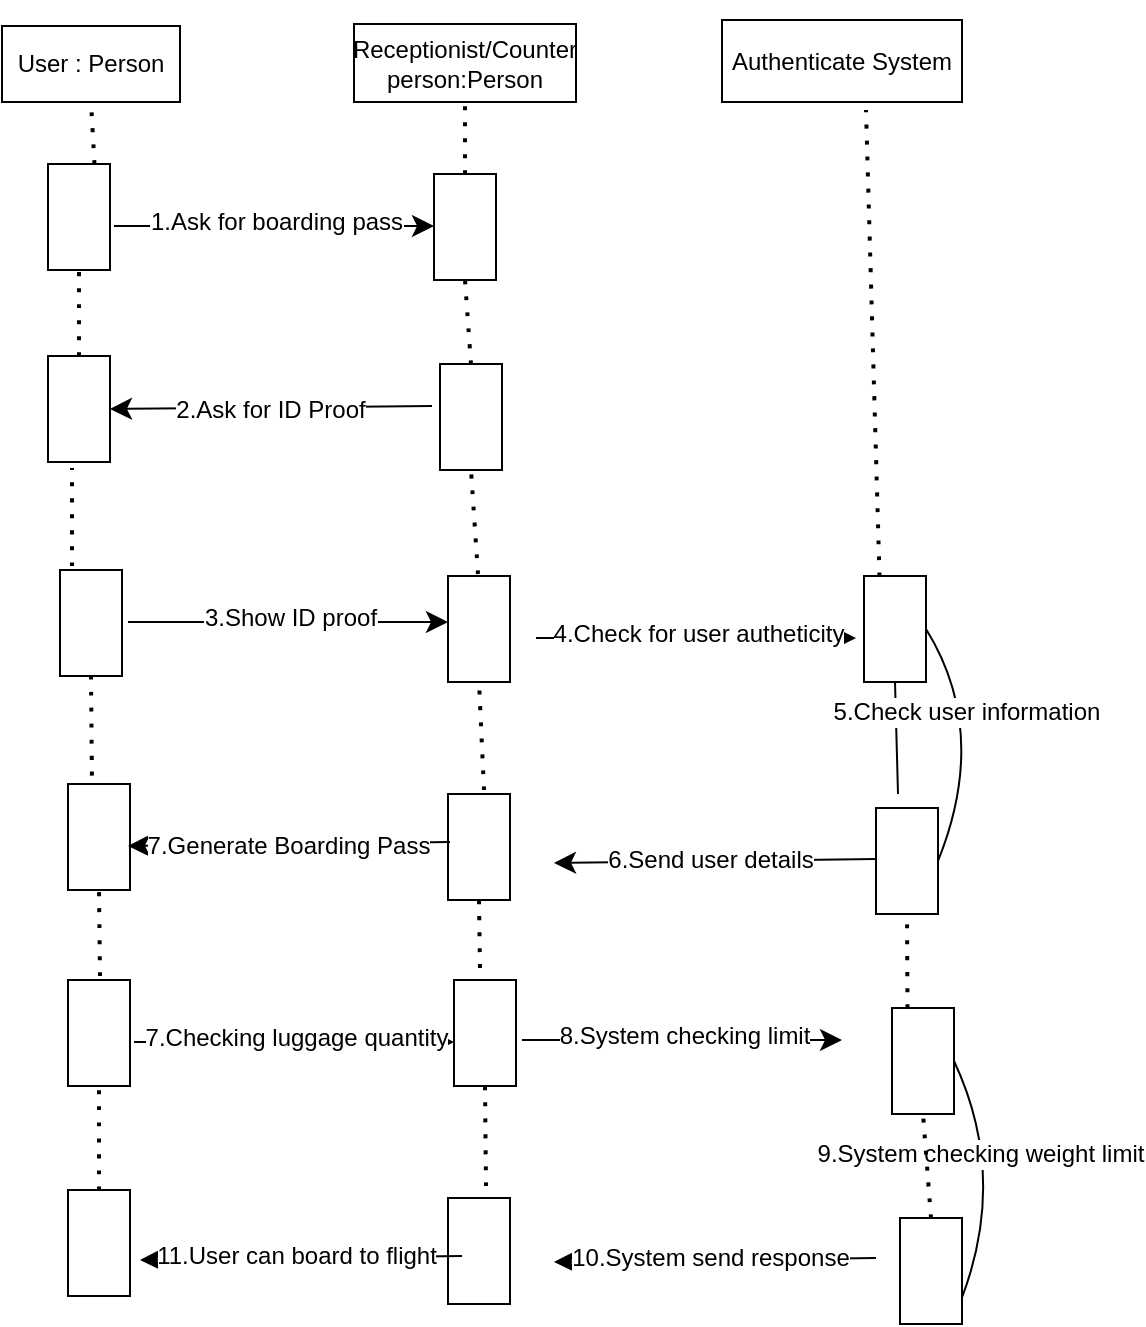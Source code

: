 <mxfile version="25.0.3">
  <diagram name="Page-1" id="8WcSc6DOCWLDvUvgZ5uq">
    <mxGraphModel dx="1073" dy="444" grid="0" gridSize="10" guides="1" tooltips="1" connect="1" arrows="1" fold="1" page="0" pageScale="1" pageWidth="850" pageHeight="1100" math="0" shadow="0">
      <root>
        <mxCell id="0" />
        <mxCell id="1" parent="0" />
        <mxCell id="gm0AA_5XcxrUGEXG0xiD-1" value="User : Person" style="rounded=0;whiteSpace=wrap;html=1;" vertex="1" parent="1">
          <mxGeometry x="-38" y="106" width="89" height="38" as="geometry" />
        </mxCell>
        <mxCell id="gm0AA_5XcxrUGEXG0xiD-2" value="Authenticate System" style="rounded=0;whiteSpace=wrap;html=1;" vertex="1" parent="1">
          <mxGeometry x="322" y="103" width="120" height="41" as="geometry" />
        </mxCell>
        <mxCell id="gm0AA_5XcxrUGEXG0xiD-3" value="Receptionist/Counter person:Person" style="rounded=0;whiteSpace=wrap;html=1;" vertex="1" parent="1">
          <mxGeometry x="138" y="105" width="111" height="39" as="geometry" />
        </mxCell>
        <mxCell id="gm0AA_5XcxrUGEXG0xiD-4" style="edgeStyle=none;curved=1;rounded=0;orthogonalLoop=1;jettySize=auto;html=1;exitX=0.5;exitY=0;exitDx=0;exitDy=0;fontSize=12;startSize=8;endSize=8;" edge="1" parent="1" source="gm0AA_5XcxrUGEXG0xiD-2" target="gm0AA_5XcxrUGEXG0xiD-2">
          <mxGeometry relative="1" as="geometry" />
        </mxCell>
        <mxCell id="gm0AA_5XcxrUGEXG0xiD-5" style="edgeStyle=none;curved=1;rounded=0;orthogonalLoop=1;jettySize=auto;html=1;exitX=1;exitY=0.5;exitDx=0;exitDy=0;fontSize=12;startSize=8;endSize=8;" edge="1" parent="1" source="gm0AA_5XcxrUGEXG0xiD-2" target="gm0AA_5XcxrUGEXG0xiD-2">
          <mxGeometry relative="1" as="geometry" />
        </mxCell>
        <mxCell id="gm0AA_5XcxrUGEXG0xiD-6" style="edgeStyle=none;curved=1;rounded=0;orthogonalLoop=1;jettySize=auto;html=1;exitX=0;exitY=0;exitDx=0;exitDy=0;fontSize=12;startSize=8;endSize=8;" edge="1" parent="1" source="gm0AA_5XcxrUGEXG0xiD-2" target="gm0AA_5XcxrUGEXG0xiD-2">
          <mxGeometry relative="1" as="geometry" />
        </mxCell>
        <mxCell id="gm0AA_5XcxrUGEXG0xiD-7" value="" style="rounded=0;whiteSpace=wrap;html=1;" vertex="1" parent="1">
          <mxGeometry x="-15" y="175" width="31" height="53" as="geometry" />
        </mxCell>
        <mxCell id="gm0AA_5XcxrUGEXG0xiD-8" value="" style="rounded=0;whiteSpace=wrap;html=1;" vertex="1" parent="1">
          <mxGeometry x="181" y="275" width="31" height="53" as="geometry" />
        </mxCell>
        <mxCell id="gm0AA_5XcxrUGEXG0xiD-9" value="" style="rounded=0;whiteSpace=wrap;html=1;" vertex="1" parent="1">
          <mxGeometry x="178" y="180" width="31" height="53" as="geometry" />
        </mxCell>
        <mxCell id="gm0AA_5XcxrUGEXG0xiD-18" value="" style="endArrow=classic;html=1;rounded=0;fontSize=12;startSize=8;endSize=8;curved=1;" edge="1" parent="1">
          <mxGeometry relative="1" as="geometry">
            <mxPoint x="18" y="206" as="sourcePoint" />
            <mxPoint x="178" y="206" as="targetPoint" />
          </mxGeometry>
        </mxCell>
        <mxCell id="gm0AA_5XcxrUGEXG0xiD-22" value="1.Ask for boarding pass" style="edgeLabel;html=1;align=center;verticalAlign=middle;resizable=0;points=[];fontSize=12;" vertex="1" connectable="0" parent="gm0AA_5XcxrUGEXG0xiD-18">
          <mxGeometry x="0.007" y="2" relative="1" as="geometry">
            <mxPoint as="offset" />
          </mxGeometry>
        </mxCell>
        <mxCell id="gm0AA_5XcxrUGEXG0xiD-37" value="" style="endArrow=classic;html=1;rounded=0;fontSize=12;startSize=8;endSize=8;curved=1;entryX=1;entryY=0.5;entryDx=0;entryDy=0;" edge="1" parent="1" target="gm0AA_5XcxrUGEXG0xiD-39">
          <mxGeometry relative="1" as="geometry">
            <mxPoint x="177" y="296" as="sourcePoint" />
            <mxPoint x="33" y="296" as="targetPoint" />
          </mxGeometry>
        </mxCell>
        <mxCell id="gm0AA_5XcxrUGEXG0xiD-38" value="Label" style="edgeLabel;resizable=0;html=1;fontSize=12;;align=center;verticalAlign=middle;" connectable="0" vertex="1" parent="gm0AA_5XcxrUGEXG0xiD-37">
          <mxGeometry relative="1" as="geometry" />
        </mxCell>
        <mxCell id="gm0AA_5XcxrUGEXG0xiD-41" value="2.Ask for ID Proof" style="edgeLabel;html=1;align=center;verticalAlign=middle;resizable=0;points=[];fontSize=12;" vertex="1" connectable="0" parent="gm0AA_5XcxrUGEXG0xiD-37">
          <mxGeometry x="0.012" y="1" relative="1" as="geometry">
            <mxPoint as="offset" />
          </mxGeometry>
        </mxCell>
        <mxCell id="gm0AA_5XcxrUGEXG0xiD-39" value="" style="rounded=0;whiteSpace=wrap;html=1;" vertex="1" parent="1">
          <mxGeometry x="-15" y="271" width="31" height="53" as="geometry" />
        </mxCell>
        <mxCell id="gm0AA_5XcxrUGEXG0xiD-42" value="" style="rounded=0;whiteSpace=wrap;html=1;" vertex="1" parent="1">
          <mxGeometry x="-9" y="378" width="31" height="53" as="geometry" />
        </mxCell>
        <mxCell id="gm0AA_5XcxrUGEXG0xiD-43" value="" style="rounded=0;whiteSpace=wrap;html=1;" vertex="1" parent="1">
          <mxGeometry x="185" y="381" width="31" height="53" as="geometry" />
        </mxCell>
        <mxCell id="gm0AA_5XcxrUGEXG0xiD-45" value="" style="endArrow=classic;html=1;rounded=0;fontSize=12;startSize=8;endSize=8;curved=1;" edge="1" parent="1">
          <mxGeometry relative="1" as="geometry">
            <mxPoint x="25" y="404" as="sourcePoint" />
            <mxPoint x="185" y="404" as="targetPoint" />
          </mxGeometry>
        </mxCell>
        <mxCell id="gm0AA_5XcxrUGEXG0xiD-46" value="3.Show ID proof" style="edgeLabel;html=1;align=center;verticalAlign=middle;resizable=0;points=[];fontSize=12;" vertex="1" connectable="0" parent="gm0AA_5XcxrUGEXG0xiD-45">
          <mxGeometry x="0.007" y="2" relative="1" as="geometry">
            <mxPoint as="offset" />
          </mxGeometry>
        </mxCell>
        <mxCell id="gm0AA_5XcxrUGEXG0xiD-47" value="" style="rounded=0;whiteSpace=wrap;html=1;" vertex="1" parent="1">
          <mxGeometry x="399" y="497" width="31" height="53" as="geometry" />
        </mxCell>
        <mxCell id="gm0AA_5XcxrUGEXG0xiD-48" value="" style="rounded=0;whiteSpace=wrap;html=1;" vertex="1" parent="1">
          <mxGeometry x="393" y="381" width="31" height="53" as="geometry" />
        </mxCell>
        <mxCell id="gm0AA_5XcxrUGEXG0xiD-49" value="" style="endArrow=classic;html=1;rounded=0;fontSize=12;startSize=8;endSize=8;curved=1;" edge="1" parent="1">
          <mxGeometry relative="1" as="geometry">
            <mxPoint x="229" y="412" as="sourcePoint" />
            <mxPoint x="389" y="412" as="targetPoint" />
          </mxGeometry>
        </mxCell>
        <mxCell id="gm0AA_5XcxrUGEXG0xiD-50" value="4.Check for user autheticity" style="edgeLabel;html=1;align=center;verticalAlign=middle;resizable=0;points=[];fontSize=12;" vertex="1" connectable="0" parent="gm0AA_5XcxrUGEXG0xiD-49">
          <mxGeometry x="0.007" y="2" relative="1" as="geometry">
            <mxPoint as="offset" />
          </mxGeometry>
        </mxCell>
        <mxCell id="gm0AA_5XcxrUGEXG0xiD-51" value="" style="endArrow=classic;html=1;rounded=0;fontSize=12;startSize=8;endSize=8;curved=1;entryX=1;entryY=0.5;entryDx=0;entryDy=0;" edge="1" parent="1">
          <mxGeometry relative="1" as="geometry">
            <mxPoint x="399" y="522.5" as="sourcePoint" />
            <mxPoint x="238" y="524.5" as="targetPoint" />
          </mxGeometry>
        </mxCell>
        <mxCell id="gm0AA_5XcxrUGEXG0xiD-52" value="Label" style="edgeLabel;resizable=0;html=1;fontSize=12;;align=center;verticalAlign=middle;" connectable="0" vertex="1" parent="gm0AA_5XcxrUGEXG0xiD-51">
          <mxGeometry relative="1" as="geometry" />
        </mxCell>
        <mxCell id="gm0AA_5XcxrUGEXG0xiD-53" value="6.Send user details" style="edgeLabel;html=1;align=center;verticalAlign=middle;resizable=0;points=[];fontSize=12;" vertex="1" connectable="0" parent="gm0AA_5XcxrUGEXG0xiD-51">
          <mxGeometry x="0.012" y="1" relative="1" as="geometry">
            <mxPoint x="-2" y="-2" as="offset" />
          </mxGeometry>
        </mxCell>
        <mxCell id="gm0AA_5XcxrUGEXG0xiD-54" value="" style="endArrow=none;html=1;rounded=0;fontSize=12;startSize=8;endSize=8;curved=1;entryX=0.5;entryY=1;entryDx=0;entryDy=0;" edge="1" parent="1" target="gm0AA_5XcxrUGEXG0xiD-48">
          <mxGeometry width="50" height="50" relative="1" as="geometry">
            <mxPoint x="410" y="490" as="sourcePoint" />
            <mxPoint x="408" y="438" as="targetPoint" />
          </mxGeometry>
        </mxCell>
        <mxCell id="gm0AA_5XcxrUGEXG0xiD-55" value="" style="endArrow=none;html=1;rounded=0;fontSize=12;startSize=8;endSize=8;curved=1;entryX=1;entryY=0.5;entryDx=0;entryDy=0;exitX=1;exitY=0.5;exitDx=0;exitDy=0;" edge="1" parent="1" source="gm0AA_5XcxrUGEXG0xiD-47" target="gm0AA_5XcxrUGEXG0xiD-48">
          <mxGeometry width="50" height="50" relative="1" as="geometry">
            <mxPoint x="175" y="497" as="sourcePoint" />
            <mxPoint x="225" y="447" as="targetPoint" />
            <Array as="points">
              <mxPoint x="456" y="459" />
            </Array>
          </mxGeometry>
        </mxCell>
        <mxCell id="gm0AA_5XcxrUGEXG0xiD-56" value="5.Check user information" style="edgeLabel;html=1;align=center;verticalAlign=middle;resizable=0;points=[];fontSize=12;" vertex="1" connectable="0" parent="gm0AA_5XcxrUGEXG0xiD-55">
          <mxGeometry x="0.303" y="5" relative="1" as="geometry">
            <mxPoint as="offset" />
          </mxGeometry>
        </mxCell>
        <mxCell id="gm0AA_5XcxrUGEXG0xiD-60" value="" style="rounded=0;whiteSpace=wrap;html=1;" vertex="1" parent="1">
          <mxGeometry x="185" y="490" width="31" height="53" as="geometry" />
        </mxCell>
        <mxCell id="gm0AA_5XcxrUGEXG0xiD-61" value="" style="rounded=0;whiteSpace=wrap;html=1;" vertex="1" parent="1">
          <mxGeometry x="-5" y="485" width="31" height="53" as="geometry" />
        </mxCell>
        <mxCell id="gm0AA_5XcxrUGEXG0xiD-62" value="" style="endArrow=classic;html=1;rounded=0;fontSize=12;startSize=8;endSize=8;curved=1;entryX=1;entryY=0.5;entryDx=0;entryDy=0;" edge="1" parent="1">
          <mxGeometry relative="1" as="geometry">
            <mxPoint x="186" y="514" as="sourcePoint" />
            <mxPoint x="25" y="516" as="targetPoint" />
          </mxGeometry>
        </mxCell>
        <mxCell id="gm0AA_5XcxrUGEXG0xiD-63" value="Label" style="edgeLabel;resizable=0;html=1;fontSize=12;;align=center;verticalAlign=middle;" connectable="0" vertex="1" parent="gm0AA_5XcxrUGEXG0xiD-62">
          <mxGeometry relative="1" as="geometry" />
        </mxCell>
        <mxCell id="gm0AA_5XcxrUGEXG0xiD-64" value="7.Generate Boarding Pass" style="edgeLabel;html=1;align=center;verticalAlign=middle;resizable=0;points=[];fontSize=12;" vertex="1" connectable="0" parent="gm0AA_5XcxrUGEXG0xiD-62">
          <mxGeometry x="0.012" y="1" relative="1" as="geometry">
            <mxPoint as="offset" />
          </mxGeometry>
        </mxCell>
        <mxCell id="gm0AA_5XcxrUGEXG0xiD-65" value="" style="endArrow=none;dashed=1;html=1;dashPattern=1 3;strokeWidth=2;rounded=0;fontSize=12;startSize=8;endSize=8;curved=1;entryX=0.5;entryY=1;entryDx=0;entryDy=0;exitX=0.75;exitY=0;exitDx=0;exitDy=0;" edge="1" parent="1" source="gm0AA_5XcxrUGEXG0xiD-7" target="gm0AA_5XcxrUGEXG0xiD-1">
          <mxGeometry width="50" height="50" relative="1" as="geometry">
            <mxPoint x="166" y="364" as="sourcePoint" />
            <mxPoint x="216" y="314" as="targetPoint" />
          </mxGeometry>
        </mxCell>
        <mxCell id="gm0AA_5XcxrUGEXG0xiD-66" value="" style="endArrow=none;dashed=1;html=1;dashPattern=1 3;strokeWidth=2;rounded=0;fontSize=12;startSize=8;endSize=8;curved=1;entryX=0.5;entryY=1;entryDx=0;entryDy=0;exitX=0.5;exitY=0;exitDx=0;exitDy=0;" edge="1" parent="1" source="gm0AA_5XcxrUGEXG0xiD-39" target="gm0AA_5XcxrUGEXG0xiD-7">
          <mxGeometry width="50" height="50" relative="1" as="geometry">
            <mxPoint x="166" y="364" as="sourcePoint" />
            <mxPoint x="216" y="314" as="targetPoint" />
          </mxGeometry>
        </mxCell>
        <mxCell id="gm0AA_5XcxrUGEXG0xiD-67" value="" style="endArrow=none;dashed=1;html=1;dashPattern=1 3;strokeWidth=2;rounded=0;fontSize=12;startSize=8;endSize=8;curved=1;" edge="1" parent="1">
          <mxGeometry width="50" height="50" relative="1" as="geometry">
            <mxPoint x="-3" y="376" as="sourcePoint" />
            <mxPoint x="-3" y="327" as="targetPoint" />
          </mxGeometry>
        </mxCell>
        <mxCell id="gm0AA_5XcxrUGEXG0xiD-68" value="" style="endArrow=none;dashed=1;html=1;dashPattern=1 3;strokeWidth=2;rounded=0;fontSize=12;startSize=8;endSize=8;curved=1;exitX=0.5;exitY=1;exitDx=0;exitDy=0;" edge="1" parent="1" source="gm0AA_5XcxrUGEXG0xiD-42">
          <mxGeometry width="50" height="50" relative="1" as="geometry">
            <mxPoint x="166" y="403" as="sourcePoint" />
            <mxPoint x="7" y="485" as="targetPoint" />
          </mxGeometry>
        </mxCell>
        <mxCell id="gm0AA_5XcxrUGEXG0xiD-69" value="" style="endArrow=none;dashed=1;html=1;dashPattern=1 3;strokeWidth=2;rounded=0;fontSize=12;startSize=8;endSize=8;curved=1;entryX=0.5;entryY=1;entryDx=0;entryDy=0;exitX=0.5;exitY=0;exitDx=0;exitDy=0;" edge="1" parent="1" source="gm0AA_5XcxrUGEXG0xiD-9" target="gm0AA_5XcxrUGEXG0xiD-3">
          <mxGeometry width="50" height="50" relative="1" as="geometry">
            <mxPoint x="166" y="334" as="sourcePoint" />
            <mxPoint x="216" y="284" as="targetPoint" />
          </mxGeometry>
        </mxCell>
        <mxCell id="gm0AA_5XcxrUGEXG0xiD-70" value="" style="endArrow=none;dashed=1;html=1;dashPattern=1 3;strokeWidth=2;rounded=0;fontSize=12;startSize=8;endSize=8;curved=1;entryX=0.5;entryY=1;entryDx=0;entryDy=0;exitX=0.5;exitY=0;exitDx=0;exitDy=0;" edge="1" parent="1" source="gm0AA_5XcxrUGEXG0xiD-8" target="gm0AA_5XcxrUGEXG0xiD-9">
          <mxGeometry width="50" height="50" relative="1" as="geometry">
            <mxPoint x="166" y="334" as="sourcePoint" />
            <mxPoint x="216" y="284" as="targetPoint" />
          </mxGeometry>
        </mxCell>
        <mxCell id="gm0AA_5XcxrUGEXG0xiD-71" value="" style="endArrow=none;dashed=1;html=1;dashPattern=1 3;strokeWidth=2;rounded=0;fontSize=12;startSize=8;endSize=8;curved=1;entryX=0.5;entryY=1;entryDx=0;entryDy=0;" edge="1" parent="1" target="gm0AA_5XcxrUGEXG0xiD-8">
          <mxGeometry width="50" height="50" relative="1" as="geometry">
            <mxPoint x="200" y="380" as="sourcePoint" />
            <mxPoint x="216" y="284" as="targetPoint" />
          </mxGeometry>
        </mxCell>
        <mxCell id="gm0AA_5XcxrUGEXG0xiD-72" value="" style="endArrow=none;dashed=1;html=1;dashPattern=1 3;strokeWidth=2;rounded=0;fontSize=12;startSize=8;endSize=8;curved=1;entryX=0.5;entryY=1;entryDx=0;entryDy=0;" edge="1" parent="1" target="gm0AA_5XcxrUGEXG0xiD-43">
          <mxGeometry width="50" height="50" relative="1" as="geometry">
            <mxPoint x="203" y="488" as="sourcePoint" />
            <mxPoint x="216" y="371" as="targetPoint" />
          </mxGeometry>
        </mxCell>
        <mxCell id="gm0AA_5XcxrUGEXG0xiD-73" value="" style="endArrow=none;dashed=1;html=1;dashPattern=1 3;strokeWidth=2;rounded=0;fontSize=12;startSize=8;endSize=8;curved=1;exitX=0.25;exitY=0;exitDx=0;exitDy=0;" edge="1" parent="1" source="gm0AA_5XcxrUGEXG0xiD-48">
          <mxGeometry width="50" height="50" relative="1" as="geometry">
            <mxPoint x="166" y="331" as="sourcePoint" />
            <mxPoint x="394" y="148" as="targetPoint" />
          </mxGeometry>
        </mxCell>
        <mxCell id="gm0AA_5XcxrUGEXG0xiD-74" value="" style="rounded=0;whiteSpace=wrap;html=1;" vertex="1" parent="1">
          <mxGeometry x="-5" y="583" width="31" height="53" as="geometry" />
        </mxCell>
        <mxCell id="gm0AA_5XcxrUGEXG0xiD-75" value="" style="rounded=0;whiteSpace=wrap;html=1;" vertex="1" parent="1">
          <mxGeometry x="188" y="583" width="31" height="53" as="geometry" />
        </mxCell>
        <mxCell id="gm0AA_5XcxrUGEXG0xiD-76" value="" style="rounded=0;whiteSpace=wrap;html=1;" vertex="1" parent="1">
          <mxGeometry x="407" y="597" width="31" height="53" as="geometry" />
        </mxCell>
        <mxCell id="gm0AA_5XcxrUGEXG0xiD-77" value="" style="rounded=0;whiteSpace=wrap;html=1;" vertex="1" parent="1">
          <mxGeometry x="-5" y="688" width="31" height="53" as="geometry" />
        </mxCell>
        <mxCell id="gm0AA_5XcxrUGEXG0xiD-78" value="" style="rounded=0;whiteSpace=wrap;html=1;" vertex="1" parent="1">
          <mxGeometry x="185" y="692" width="31" height="53" as="geometry" />
        </mxCell>
        <mxCell id="gm0AA_5XcxrUGEXG0xiD-79" value="" style="rounded=0;whiteSpace=wrap;html=1;" vertex="1" parent="1">
          <mxGeometry x="411" y="702" width="31" height="53" as="geometry" />
        </mxCell>
        <mxCell id="gm0AA_5XcxrUGEXG0xiD-80" value="" style="endArrow=classic;html=1;rounded=0;fontSize=12;startSize=8;endSize=8;curved=1;" edge="1" parent="1">
          <mxGeometry relative="1" as="geometry">
            <mxPoint x="28" y="614" as="sourcePoint" />
            <mxPoint x="188" y="614" as="targetPoint" />
          </mxGeometry>
        </mxCell>
        <mxCell id="gm0AA_5XcxrUGEXG0xiD-81" value="7.Checking luggage quantity" style="edgeLabel;html=1;align=center;verticalAlign=middle;resizable=0;points=[];fontSize=12;" vertex="1" connectable="0" parent="gm0AA_5XcxrUGEXG0xiD-80">
          <mxGeometry x="0.007" y="2" relative="1" as="geometry">
            <mxPoint as="offset" />
          </mxGeometry>
        </mxCell>
        <mxCell id="gm0AA_5XcxrUGEXG0xiD-82" value="" style="endArrow=classic;html=1;rounded=0;fontSize=12;startSize=8;endSize=8;curved=1;" edge="1" parent="1">
          <mxGeometry relative="1" as="geometry">
            <mxPoint x="222" y="613" as="sourcePoint" />
            <mxPoint x="382" y="613" as="targetPoint" />
          </mxGeometry>
        </mxCell>
        <mxCell id="gm0AA_5XcxrUGEXG0xiD-83" value="8.System checking limit" style="edgeLabel;html=1;align=center;verticalAlign=middle;resizable=0;points=[];fontSize=12;" vertex="1" connectable="0" parent="gm0AA_5XcxrUGEXG0xiD-82">
          <mxGeometry x="0.007" y="2" relative="1" as="geometry">
            <mxPoint as="offset" />
          </mxGeometry>
        </mxCell>
        <mxCell id="gm0AA_5XcxrUGEXG0xiD-85" value="" style="endArrow=classic;html=1;rounded=0;fontSize=12;startSize=8;endSize=8;curved=1;entryX=1;entryY=0.5;entryDx=0;entryDy=0;" edge="1" parent="1">
          <mxGeometry relative="1" as="geometry">
            <mxPoint x="399" y="722" as="sourcePoint" />
            <mxPoint x="238" y="724" as="targetPoint" />
          </mxGeometry>
        </mxCell>
        <mxCell id="gm0AA_5XcxrUGEXG0xiD-86" value="Label" style="edgeLabel;resizable=0;html=1;fontSize=12;;align=center;verticalAlign=middle;" connectable="0" vertex="1" parent="gm0AA_5XcxrUGEXG0xiD-85">
          <mxGeometry relative="1" as="geometry" />
        </mxCell>
        <mxCell id="gm0AA_5XcxrUGEXG0xiD-87" value="10.System send response" style="edgeLabel;html=1;align=center;verticalAlign=middle;resizable=0;points=[];fontSize=12;" vertex="1" connectable="0" parent="gm0AA_5XcxrUGEXG0xiD-85">
          <mxGeometry x="0.012" y="1" relative="1" as="geometry">
            <mxPoint x="-2" y="-2" as="offset" />
          </mxGeometry>
        </mxCell>
        <mxCell id="gm0AA_5XcxrUGEXG0xiD-88" value="" style="endArrow=classic;html=1;rounded=0;fontSize=12;startSize=8;endSize=8;curved=1;entryX=1;entryY=0.5;entryDx=0;entryDy=0;" edge="1" parent="1">
          <mxGeometry relative="1" as="geometry">
            <mxPoint x="192" y="721" as="sourcePoint" />
            <mxPoint x="31" y="723" as="targetPoint" />
          </mxGeometry>
        </mxCell>
        <mxCell id="gm0AA_5XcxrUGEXG0xiD-89" value="Label" style="edgeLabel;resizable=0;html=1;fontSize=12;;align=center;verticalAlign=middle;" connectable="0" vertex="1" parent="gm0AA_5XcxrUGEXG0xiD-88">
          <mxGeometry relative="1" as="geometry" />
        </mxCell>
        <mxCell id="gm0AA_5XcxrUGEXG0xiD-90" value="11.User can board to flight" style="edgeLabel;html=1;align=center;verticalAlign=middle;resizable=0;points=[];fontSize=12;" vertex="1" connectable="0" parent="gm0AA_5XcxrUGEXG0xiD-88">
          <mxGeometry x="0.012" y="1" relative="1" as="geometry">
            <mxPoint x="-2" y="-2" as="offset" />
          </mxGeometry>
        </mxCell>
        <mxCell id="gm0AA_5XcxrUGEXG0xiD-91" value="" style="endArrow=none;html=1;rounded=0;fontSize=12;startSize=8;endSize=8;curved=1;entryX=1;entryY=0.5;entryDx=0;entryDy=0;exitX=1;exitY=0.75;exitDx=0;exitDy=0;" edge="1" parent="1" source="gm0AA_5XcxrUGEXG0xiD-79" target="gm0AA_5XcxrUGEXG0xiD-76">
          <mxGeometry width="50" height="50" relative="1" as="geometry">
            <mxPoint x="166" y="627" as="sourcePoint" />
            <mxPoint x="216" y="577" as="targetPoint" />
            <Array as="points">
              <mxPoint x="465" y="681" />
            </Array>
          </mxGeometry>
        </mxCell>
        <mxCell id="gm0AA_5XcxrUGEXG0xiD-92" value="9.System checking weight limit" style="edgeLabel;html=1;align=center;verticalAlign=middle;resizable=0;points=[];fontSize=12;" vertex="1" connectable="0" parent="gm0AA_5XcxrUGEXG0xiD-91">
          <mxGeometry x="0.257" y="8" relative="1" as="geometry">
            <mxPoint as="offset" />
          </mxGeometry>
        </mxCell>
        <mxCell id="gm0AA_5XcxrUGEXG0xiD-93" value="" style="endArrow=none;dashed=1;html=1;dashPattern=1 3;strokeWidth=2;rounded=0;fontSize=12;startSize=8;endSize=8;curved=1;entryX=0.5;entryY=1;entryDx=0;entryDy=0;" edge="1" parent="1" target="gm0AA_5XcxrUGEXG0xiD-61">
          <mxGeometry width="50" height="50" relative="1" as="geometry">
            <mxPoint x="11" y="581" as="sourcePoint" />
            <mxPoint x="215" y="527" as="targetPoint" />
          </mxGeometry>
        </mxCell>
        <mxCell id="gm0AA_5XcxrUGEXG0xiD-94" value="" style="endArrow=none;dashed=1;html=1;dashPattern=1 3;strokeWidth=2;rounded=0;fontSize=12;startSize=8;endSize=8;curved=1;entryX=0.5;entryY=1;entryDx=0;entryDy=0;" edge="1" parent="1" target="gm0AA_5XcxrUGEXG0xiD-60">
          <mxGeometry width="50" height="50" relative="1" as="geometry">
            <mxPoint x="201" y="577" as="sourcePoint" />
            <mxPoint x="215" y="527" as="targetPoint" />
          </mxGeometry>
        </mxCell>
        <mxCell id="gm0AA_5XcxrUGEXG0xiD-95" value="" style="endArrow=none;dashed=1;html=1;dashPattern=1 3;strokeWidth=2;rounded=0;fontSize=12;startSize=8;endSize=8;curved=1;entryX=0.5;entryY=1;entryDx=0;entryDy=0;exitX=0.25;exitY=0;exitDx=0;exitDy=0;" edge="1" parent="1" source="gm0AA_5XcxrUGEXG0xiD-76" target="gm0AA_5XcxrUGEXG0xiD-47">
          <mxGeometry width="50" height="50" relative="1" as="geometry">
            <mxPoint x="165" y="577" as="sourcePoint" />
            <mxPoint x="215" y="527" as="targetPoint" />
          </mxGeometry>
        </mxCell>
        <mxCell id="gm0AA_5XcxrUGEXG0xiD-96" value="" style="endArrow=none;dashed=1;html=1;dashPattern=1 3;strokeWidth=2;rounded=0;fontSize=12;startSize=8;endSize=8;curved=1;entryX=0.5;entryY=1;entryDx=0;entryDy=0;exitX=0.5;exitY=0;exitDx=0;exitDy=0;" edge="1" parent="1" source="gm0AA_5XcxrUGEXG0xiD-77" target="gm0AA_5XcxrUGEXG0xiD-74">
          <mxGeometry width="50" height="50" relative="1" as="geometry">
            <mxPoint x="165" y="611" as="sourcePoint" />
            <mxPoint x="215" y="561" as="targetPoint" />
          </mxGeometry>
        </mxCell>
        <mxCell id="gm0AA_5XcxrUGEXG0xiD-97" value="" style="endArrow=none;dashed=1;html=1;dashPattern=1 3;strokeWidth=2;rounded=0;fontSize=12;startSize=8;endSize=8;curved=1;entryX=0.5;entryY=1;entryDx=0;entryDy=0;" edge="1" parent="1" target="gm0AA_5XcxrUGEXG0xiD-75">
          <mxGeometry width="50" height="50" relative="1" as="geometry">
            <mxPoint x="204" y="686" as="sourcePoint" />
            <mxPoint x="215" y="561" as="targetPoint" />
          </mxGeometry>
        </mxCell>
        <mxCell id="gm0AA_5XcxrUGEXG0xiD-98" value="" style="endArrow=none;dashed=1;html=1;dashPattern=1 3;strokeWidth=2;rounded=0;fontSize=12;startSize=8;endSize=8;curved=1;entryX=0.5;entryY=1;entryDx=0;entryDy=0;exitX=0.5;exitY=0;exitDx=0;exitDy=0;" edge="1" parent="1" source="gm0AA_5XcxrUGEXG0xiD-79" target="gm0AA_5XcxrUGEXG0xiD-76">
          <mxGeometry width="50" height="50" relative="1" as="geometry">
            <mxPoint x="165" y="611" as="sourcePoint" />
            <mxPoint x="215" y="561" as="targetPoint" />
          </mxGeometry>
        </mxCell>
      </root>
    </mxGraphModel>
  </diagram>
</mxfile>
